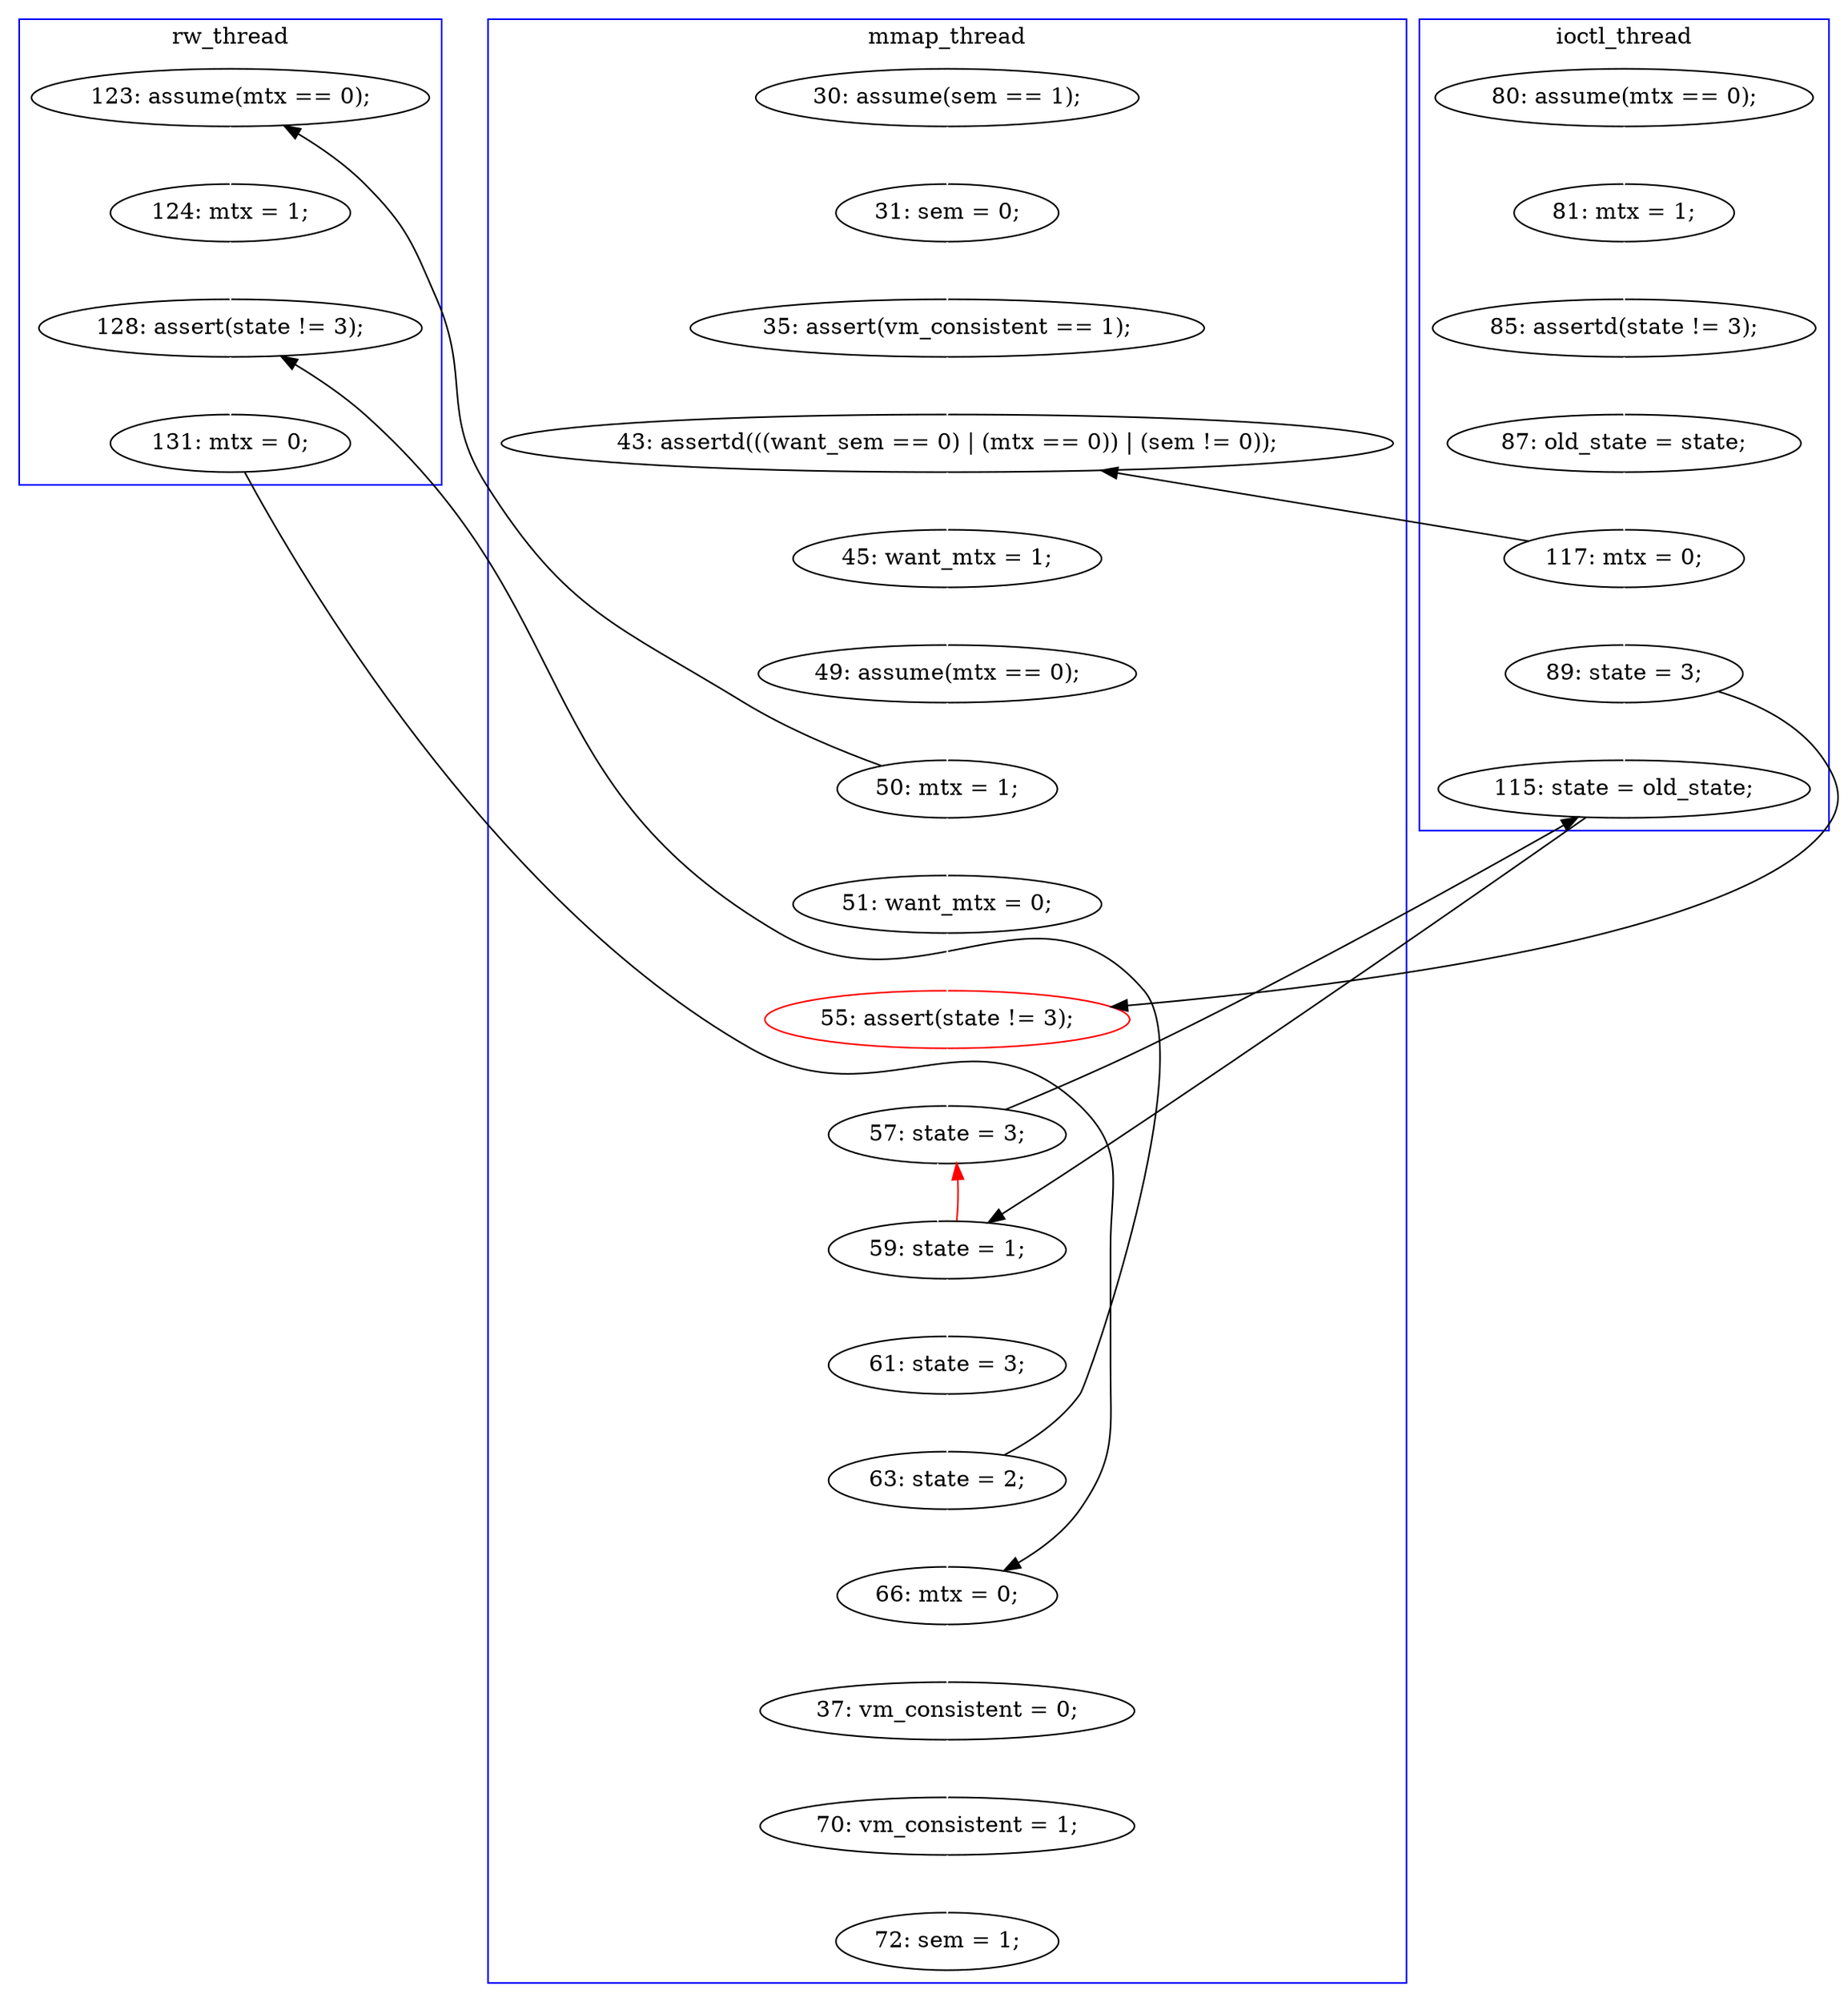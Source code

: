 digraph Counterexample {
	32 -> 33 [color = black, style = solid, constraint = false]
	17 -> 19 [color = white, style = solid]
	35 -> 38 [color = white, style = solid]
	19 -> 21 [color = white, style = solid]
	37 -> 43 [color = white, style = solid]
	24 -> 25 [color = white, style = solid]
	21 -> 32 [color = white, style = solid]
	29 -> 30 [color = white, style = solid]
	25 -> 26 [color = white, style = solid]
	34 -> 35 [color = white, style = solid]
	19 -> 25 [color = black, style = solid, constraint = false]
	36 -> 37 [color = white, style = solid]
	33 -> 36 [color = white, style = solid]
	30 -> 31 [color = white, style = solid]
	38 -> 39 [color = white, style = solid]
	45 -> 46 [color = white, style = solid]
	37 -> 38 [color = black, style = solid, constraint = false]
	16 -> 17 [color = white, style = solid]
	21 -> 30 [color = black, style = solid, constraint = false]
	28 -> 29 [color = white, style = solid]
	22 -> 23 [color = white, style = solid]
	14 -> 15 [color = white, style = solid]
	15 -> 16 [color = white, style = solid]
	39 -> 43 [color = black, style = solid, constraint = false]
	23 -> 24 [color = white, style = solid]
	33 -> 31 [color = red, style = solid, constraint = false]
	31 -> 33 [color = white, style = solid]
	43 -> 44 [color = white, style = solid]
	26 -> 27 [color = white, style = solid]
	44 -> 45 [color = white, style = solid]
	27 -> 28 [color = white, style = solid]
	28 -> 34 [color = black, style = solid, constraint = false]
	31 -> 32 [color = black, style = solid, constraint = false]
	subgraph cluster3 {
		label = rw_thread
		color = blue
		38  [label = "128: assert(state != 3);"]
		34  [label = "123: assume(mtx == 0);"]
		35  [label = "124: mtx = 1;"]
		39  [label = "131: mtx = 0;"]
	}
	subgraph cluster1 {
		label = mmap_thread
		color = blue
		23  [label = "31: sem = 0;"]
		26  [label = "45: want_mtx = 1;"]
		33  [label = "59: state = 1;"]
		43  [label = "66: mtx = 0;"]
		31  [label = "57: state = 3;"]
		36  [label = "61: state = 3;"]
		22  [label = "30: assume(sem == 1);"]
		27  [label = "49: assume(mtx == 0);"]
		25  [label = "43: assertd(((want_sem == 0) | (mtx == 0)) | (sem != 0));"]
		37  [label = "63: state = 2;"]
		44  [label = "37: vm_consistent = 0;"]
		30  [label = "55: assert(state != 3);", color = red]
		45  [label = "70: vm_consistent = 1;"]
		24  [label = "35: assert(vm_consistent == 1);"]
		46  [label = "72: sem = 1;"]
		29  [label = "51: want_mtx = 0;"]
		28  [label = "50: mtx = 1;"]
	}
	subgraph cluster2 {
		label = ioctl_thread
		color = blue
		14  [label = "80: assume(mtx == 0);"]
		17  [label = "87: old_state = state;"]
		16  [label = "85: assertd(state != 3);"]
		15  [label = "81: mtx = 1;"]
		19  [label = "117: mtx = 0;"]
		21  [label = "89: state = 3;"]
		32  [label = "115: state = old_state;"]
	}
}